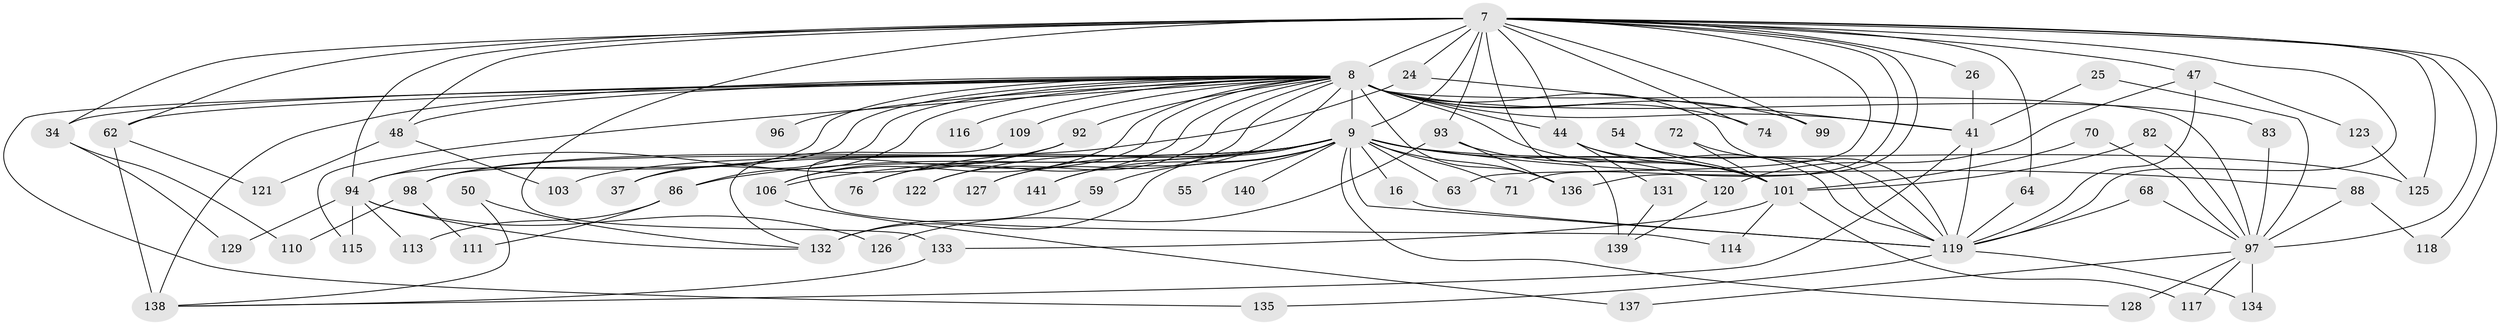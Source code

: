 // original degree distribution, {28: 0.014184397163120567, 24: 0.014184397163120567, 20: 0.0070921985815602835, 15: 0.0070921985815602835, 26: 0.0070921985815602835, 27: 0.0070921985815602835, 19: 0.0070921985815602835, 17: 0.0070921985815602835, 3: 0.20567375886524822, 8: 0.014184397163120567, 2: 0.5319148936170213, 9: 0.014184397163120567, 5: 0.05673758865248227, 4: 0.07092198581560284, 10: 0.0070921985815602835, 6: 0.02127659574468085, 7: 0.0070921985815602835}
// Generated by graph-tools (version 1.1) at 2025/46/03/04/25 21:46:52]
// undirected, 70 vertices, 142 edges
graph export_dot {
graph [start="1"]
  node [color=gray90,style=filled];
  7 [super="+2"];
  8 [super="+3+6"];
  9 [super="+1"];
  16;
  24;
  25;
  26;
  34 [super="+13"];
  37;
  41 [super="+33"];
  44 [super="+11+19+18+39"];
  47 [super="+20"];
  48;
  50;
  54;
  55;
  59 [super="+46"];
  62 [super="+51"];
  63;
  64 [super="+53"];
  68;
  70;
  71;
  72;
  74;
  76;
  82;
  83 [super="+77"];
  86 [super="+81"];
  88 [super="+52"];
  92 [super="+80"];
  93 [super="+35"];
  94 [super="+58+87"];
  96;
  97 [super="+56+57+89"];
  98 [super="+91"];
  99 [super="+75"];
  101 [super="+67+73"];
  103;
  106 [super="+95+104"];
  109 [super="+66"];
  110;
  111;
  113;
  114;
  115 [super="+84"];
  116;
  117;
  118;
  119 [super="+102+10"];
  120 [super="+40"];
  121;
  122 [super="+112"];
  123;
  125 [super="+69"];
  126;
  127;
  128 [super="+124"];
  129;
  131;
  132 [super="+105+108"];
  133 [super="+32"];
  134;
  135;
  136 [super="+65+45+90+130"];
  137;
  138 [super="+15+12+42"];
  139 [super="+107"];
  140;
  141;
  7 -- 8 [weight=8];
  7 -- 9 [weight=4];
  7 -- 24;
  7 -- 26;
  7 -- 62 [weight=2];
  7 -- 63;
  7 -- 71;
  7 -- 118;
  7 -- 125 [weight=2];
  7 -- 47;
  7 -- 139 [weight=3];
  7 -- 64;
  7 -- 74;
  7 -- 133;
  7 -- 94 [weight=5];
  7 -- 34 [weight=2];
  7 -- 48;
  7 -- 44 [weight=2];
  7 -- 99;
  7 -- 97 [weight=4];
  7 -- 136;
  7 -- 119 [weight=4];
  7 -- 93;
  8 -- 9 [weight=8];
  8 -- 41 [weight=2];
  8 -- 76;
  8 -- 109 [weight=2];
  8 -- 116 [weight=2];
  8 -- 74;
  8 -- 114;
  8 -- 34;
  8 -- 101;
  8 -- 136 [weight=3];
  8 -- 44 [weight=2];
  8 -- 138 [weight=5];
  8 -- 94 [weight=4];
  8 -- 98;
  8 -- 86 [weight=2];
  8 -- 135;
  8 -- 141;
  8 -- 83 [weight=2];
  8 -- 96 [weight=2];
  8 -- 97 [weight=5];
  8 -- 99 [weight=2];
  8 -- 37;
  8 -- 106 [weight=3];
  8 -- 48;
  8 -- 115 [weight=2];
  8 -- 122;
  8 -- 62;
  8 -- 127;
  8 -- 92;
  8 -- 119 [weight=9];
  9 -- 37;
  9 -- 55 [weight=2];
  9 -- 63;
  9 -- 71;
  9 -- 76;
  9 -- 88 [weight=2];
  9 -- 98 [weight=2];
  9 -- 103;
  9 -- 119 [weight=5];
  9 -- 136 [weight=3];
  9 -- 140 [weight=2];
  9 -- 59;
  9 -- 141;
  9 -- 16;
  9 -- 86 [weight=2];
  9 -- 101 [weight=4];
  9 -- 122 [weight=2];
  9 -- 127;
  9 -- 125;
  9 -- 106 [weight=2];
  9 -- 120;
  9 -- 128;
  9 -- 132 [weight=4];
  16 -- 119;
  24 -- 41;
  24 -- 98;
  25 -- 41;
  25 -- 97;
  26 -- 41;
  34 -- 110;
  34 -- 129;
  41 -- 138;
  41 -- 119;
  44 -- 131;
  44 -- 101;
  44 -- 119 [weight=2];
  47 -- 123;
  47 -- 120;
  47 -- 119 [weight=2];
  48 -- 103;
  48 -- 121;
  50 -- 138;
  50 -- 132;
  54 -- 101;
  54 -- 119;
  59 -- 132 [weight=2];
  62 -- 121;
  62 -- 138;
  64 -- 119 [weight=2];
  68 -- 97;
  68 -- 119;
  70 -- 101;
  70 -- 97;
  72 -- 101;
  72 -- 119;
  82 -- 101;
  82 -- 97;
  83 -- 97;
  86 -- 113;
  86 -- 111;
  88 -- 118;
  88 -- 97;
  92 -- 106;
  92 -- 94;
  93 -- 136;
  93 -- 101;
  93 -- 126;
  94 -- 129;
  94 -- 115;
  94 -- 126;
  94 -- 113;
  94 -- 132 [weight=3];
  97 -- 128 [weight=2];
  97 -- 134;
  97 -- 137;
  97 -- 117;
  98 -- 111;
  98 -- 110;
  101 -- 114;
  101 -- 117;
  101 -- 133;
  106 -- 137;
  109 -- 132;
  119 -- 134;
  119 -- 135;
  120 -- 139;
  123 -- 125;
  131 -- 139;
  133 -- 138;
}
